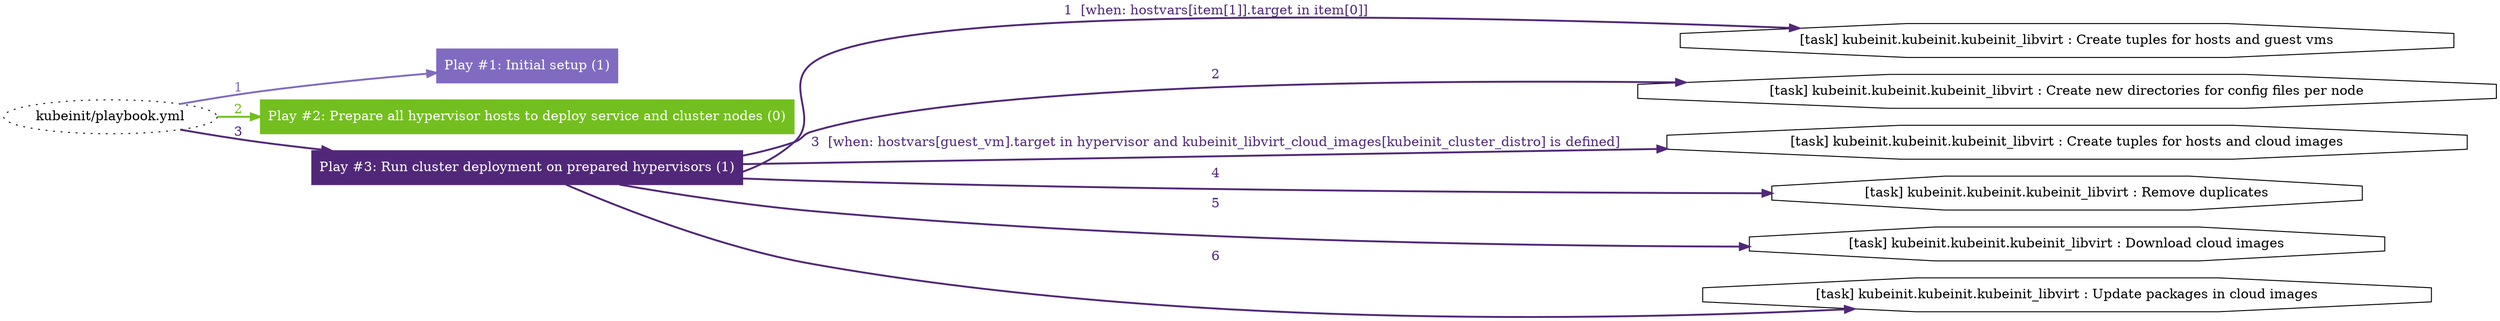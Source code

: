 digraph "kubeinit/playbook.yml "{
	graph [concentrate=true ordering=in rankdir=LR ratio=fill]
	edge [esep=5 sep=10]
	"kubeinit/playbook.yml" [id=root_node style=dotted]
	subgraph "Play #1: Initial setup (1) "{
		"Play #1: Initial setup (1)" [color="#816bc1" fontcolor="#ffffff" id="play_fde63b22-4b92-47da-9700-d49a5d550b66" shape=box style=filled tooltip=localhost]
		"kubeinit/playbook.yml" -> "Play #1: Initial setup (1)" [label=1 color="#816bc1" fontcolor="#816bc1" id="edge_476a7a62-f69c-4500-9656-b2ed48caf98f" style=bold]
	}
	subgraph "Play #2: Prepare all hypervisor hosts to deploy service and cluster nodes (0) "{
		"Play #2: Prepare all hypervisor hosts to deploy service and cluster nodes (0)" [color="#73bf1f" fontcolor="#ffffff" id="play_22e61fd7-221d-4e2f-a387-6013b5bc58da" shape=box style=filled tooltip=""]
		"kubeinit/playbook.yml" -> "Play #2: Prepare all hypervisor hosts to deploy service and cluster nodes (0)" [label=2 color="#73bf1f" fontcolor="#73bf1f" id="edge_c76d2b18-3e8d-4e3c-a52d-f4dda373acb0" style=bold]
	}
	subgraph "Play #3: Run cluster deployment on prepared hypervisors (1) "{
		"Play #3: Run cluster deployment on prepared hypervisors (1)" [color="#512879" fontcolor="#ffffff" id="play_c3d0c4c7-34bf-445a-9c95-3e38cc8a46c4" shape=box style=filled tooltip=localhost]
		"kubeinit/playbook.yml" -> "Play #3: Run cluster deployment on prepared hypervisors (1)" [label=3 color="#512879" fontcolor="#512879" id="edge_202c6b81-1c7e-4bb8-b267-d531a87eb503" style=bold]
		"task_dfa1103e-5928-48e6-9a15-e435af27e705" [label="[task] kubeinit.kubeinit.kubeinit_libvirt : Create tuples for hosts and guest vms" id="task_dfa1103e-5928-48e6-9a15-e435af27e705" shape=octagon tooltip="[task] kubeinit.kubeinit.kubeinit_libvirt : Create tuples for hosts and guest vms"]
		"Play #3: Run cluster deployment on prepared hypervisors (1)" -> "task_dfa1103e-5928-48e6-9a15-e435af27e705" [label="1  [when: hostvars[item[1]].target in item[0]]" color="#512879" fontcolor="#512879" id="edge_72bb65f3-4854-4566-9e9f-76e9dc8ac098" style=bold]
		"task_14c560c9-0ff1-477b-bee3-1fd9f4462b52" [label="[task] kubeinit.kubeinit.kubeinit_libvirt : Create new directories for config files per node" id="task_14c560c9-0ff1-477b-bee3-1fd9f4462b52" shape=octagon tooltip="[task] kubeinit.kubeinit.kubeinit_libvirt : Create new directories for config files per node"]
		"Play #3: Run cluster deployment on prepared hypervisors (1)" -> "task_14c560c9-0ff1-477b-bee3-1fd9f4462b52" [label=2 color="#512879" fontcolor="#512879" id="edge_aa8764bf-44b5-414e-a14a-f6c19ab06c1d" style=bold]
		"task_5ed069f4-9ec9-42eb-bd67-4c87343c60e4" [label="[task] kubeinit.kubeinit.kubeinit_libvirt : Create tuples for hosts and cloud images" id="task_5ed069f4-9ec9-42eb-bd67-4c87343c60e4" shape=octagon tooltip="[task] kubeinit.kubeinit.kubeinit_libvirt : Create tuples for hosts and cloud images"]
		"Play #3: Run cluster deployment on prepared hypervisors (1)" -> "task_5ed069f4-9ec9-42eb-bd67-4c87343c60e4" [label="3  [when: hostvars[guest_vm].target in hypervisor and kubeinit_libvirt_cloud_images[kubeinit_cluster_distro] is defined]" color="#512879" fontcolor="#512879" id="edge_8c2b12cf-7af4-4bf9-961f-e11b437aae6c" style=bold]
		"task_120760c6-577b-442e-804d-5354fcfa9199" [label="[task] kubeinit.kubeinit.kubeinit_libvirt : Remove duplicates" id="task_120760c6-577b-442e-804d-5354fcfa9199" shape=octagon tooltip="[task] kubeinit.kubeinit.kubeinit_libvirt : Remove duplicates"]
		"Play #3: Run cluster deployment on prepared hypervisors (1)" -> "task_120760c6-577b-442e-804d-5354fcfa9199" [label=4 color="#512879" fontcolor="#512879" id="edge_a32bef2c-cfa3-4c1e-b7f0-c3f7eb3a681b" style=bold]
		"task_38865a2e-95cb-413f-97ee-f813a0674097" [label="[task] kubeinit.kubeinit.kubeinit_libvirt : Download cloud images" id="task_38865a2e-95cb-413f-97ee-f813a0674097" shape=octagon tooltip="[task] kubeinit.kubeinit.kubeinit_libvirt : Download cloud images"]
		"Play #3: Run cluster deployment on prepared hypervisors (1)" -> "task_38865a2e-95cb-413f-97ee-f813a0674097" [label=5 color="#512879" fontcolor="#512879" id="edge_1cdbe5bf-6978-4677-8554-2b895c87eaad" style=bold]
		"task_39b50888-04a3-4902-b154-0cd50d422217" [label="[task] kubeinit.kubeinit.kubeinit_libvirt : Update packages in cloud images" id="task_39b50888-04a3-4902-b154-0cd50d422217" shape=octagon tooltip="[task] kubeinit.kubeinit.kubeinit_libvirt : Update packages in cloud images"]
		"Play #3: Run cluster deployment on prepared hypervisors (1)" -> "task_39b50888-04a3-4902-b154-0cd50d422217" [label=6 color="#512879" fontcolor="#512879" id="edge_bc0230fe-cb48-4e8c-8a68-3512b9878a1a" style=bold]
	}
}

